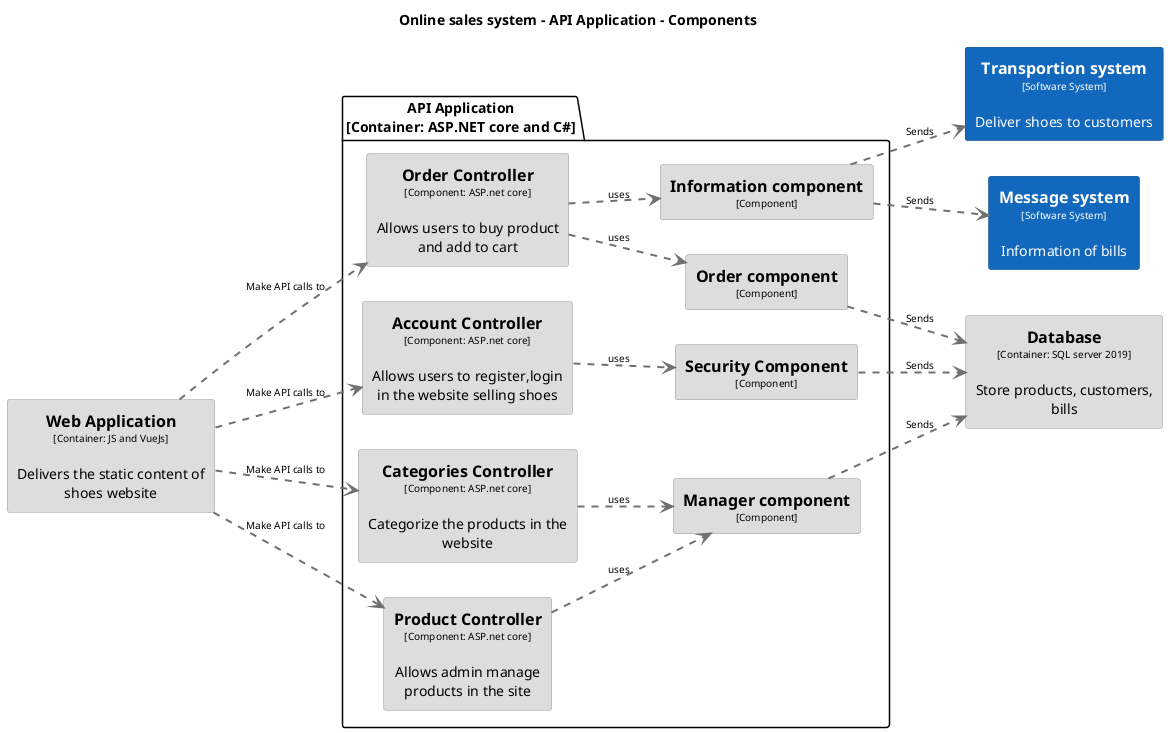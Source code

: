 @startuml(id=Onlinesalessystem-APIApplication-Component)
title Online sales system - API Application - Components

skinparam {
  shadowing false
  arrowFontSize 10
  defaultTextAlignment center
  wrapWidth 200
  maxMessageSize 100
}
hide stereotype
left to right direction
skinparam rectangle<<22>> {
  BackgroundColor #dddddd
  FontColor #000000
  BorderColor #9a9a9a
}
skinparam rectangle<<12>> {
  BackgroundColor #dddddd
  FontColor #000000
  BorderColor #9a9a9a
}
skinparam rectangle<<15>> {
  BackgroundColor #dddddd
  FontColor #000000
  BorderColor #9a9a9a
}
skinparam rectangle<<16>> {
  BackgroundColor #dddddd
  FontColor #000000
  BorderColor #9a9a9a
}
skinparam rectangle<<17>> {
  BackgroundColor #dddddd
  FontColor #000000
  BorderColor #9a9a9a
}
skinparam rectangle<<18>> {
  BackgroundColor #dddddd
  FontColor #000000
  BorderColor #9a9a9a
}
skinparam rectangle<<19>> {
  BackgroundColor #dddddd
  FontColor #000000
  BorderColor #9a9a9a
}
skinparam rectangle<<3>> {
  BackgroundColor #1168bd
  FontColor #ffffff
  BorderColor #0b4884
}
skinparam rectangle<<4>> {
  BackgroundColor #1168bd
  FontColor #ffffff
  BorderColor #0b4884
}
skinparam rectangle<<7>> {
  BackgroundColor #dddddd
  FontColor #000000
  BorderColor #9a9a9a
}
skinparam rectangle<<20>> {
  BackgroundColor #dddddd
  FontColor #000000
  BorderColor #9a9a9a
}
skinparam rectangle<<21>> {
  BackgroundColor #dddddd
  FontColor #000000
  BorderColor #9a9a9a
}
rectangle "==Database\n<size:10>[Container: SQL server 2019]</size>\n\nStore products, customers, bills" <<12>> as 12
rectangle "==Message system\n<size:10>[Software System]</size>\n\nInformation of bills" <<4>> as 4
rectangle "==Transportion system\n<size:10>[Software System]</size>\n\nDeliver shoes to customers" <<3>> as 3
rectangle "==Web Application\n<size:10>[Container: JS and VueJs]</size>\n\nDelivers the static content of shoes website" <<7>> as 7
package "API Application\n[Container: ASP.NET core and C#]" {
  rectangle "==Account Controller\n<size:10>[Component: ASP.net core]</size>\n\nAllows users to register,login in the website selling shoes" <<15>> as 15
  rectangle "==Categories Controller\n<size:10>[Component: ASP.net core]</size>\n\nCategorize the products in the website" <<16>> as 16
  rectangle "==Information component\n<size:10>[Component]</size>" <<19>> as 19
  rectangle "==Manager component\n<size:10>[Component]</size>" <<20>> as 20
  rectangle "==Order Controller\n<size:10>[Component: ASP.net core]</size>\n\nAllows users to buy product and add to cart" <<17>> as 17
  rectangle "==Order component\n<size:10>[Component]</size>" <<22>> as 22
  rectangle "==Product Controller\n<size:10>[Component: ASP.net core]</size>\n\nAllows admin manage products in the site" <<18>> as 18
  rectangle "==Security Component\n<size:10>[Component]</size>" <<21>> as 21
}
15 .[#707070,thickness=2].> 21 : "uses"
16 .[#707070,thickness=2].> 20 : "uses"
19 .[#707070,thickness=2].> 4 : "Sends"
19 .[#707070,thickness=2].> 3 : "Sends"
20 .[#707070,thickness=2].> 12 : "Sends"
17 .[#707070,thickness=2].> 19 : "uses"
17 .[#707070,thickness=2].> 22 : "uses"
22 .[#707070,thickness=2].> 12 : "Sends"
18 .[#707070,thickness=2].> 20 : "uses"
21 .[#707070,thickness=2].> 12 : "Sends"
7 .[#707070,thickness=2].> 15 : "Make API calls to"
7 .[#707070,thickness=2].> 16 : "Make API calls to"
7 .[#707070,thickness=2].> 17 : "Make API calls to"
7 .[#707070,thickness=2].> 18 : "Make API calls to"
@enduml